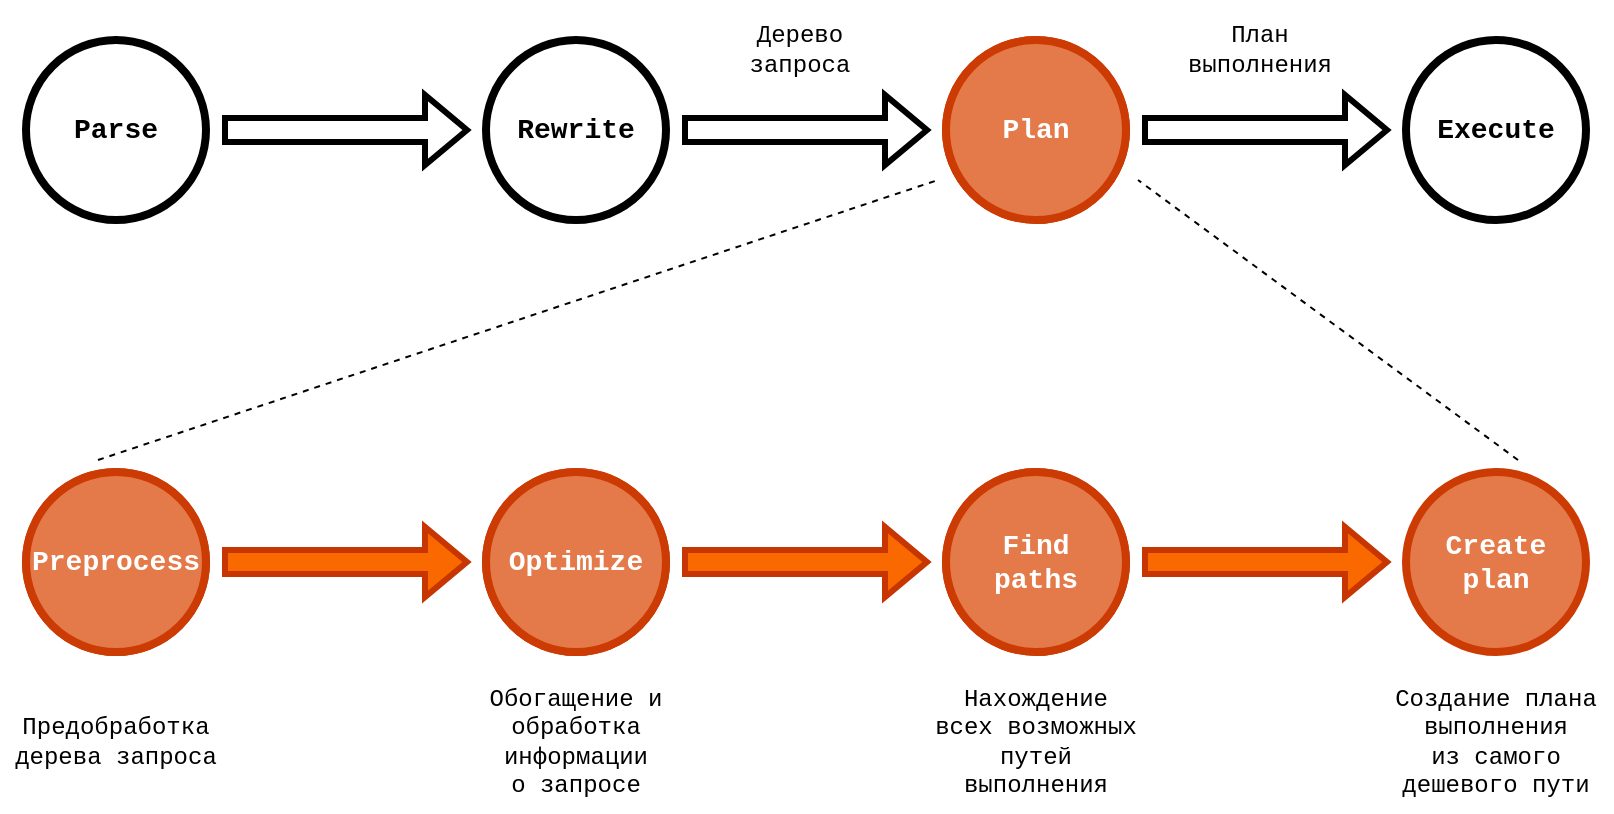 <mxfile version="24.7.5">
  <diagram name="Страница — 1" id="2v40PeW_zky-KTwpgmpZ">
    <mxGraphModel dx="979" dy="614" grid="1" gridSize="10" guides="1" tooltips="1" connect="1" arrows="1" fold="1" page="1" pageScale="1" pageWidth="827" pageHeight="1169" math="0" shadow="0">
      <root>
        <mxCell id="0" />
        <mxCell id="1" parent="0" />
        <mxCell id="IA497KA6AKTzBHj8USVQ-1" value="Parse" style="ellipse;whiteSpace=wrap;html=1;aspect=fixed;strokeWidth=4;fontFamily=Courier New;fontSize=14;fillColor=none;fontStyle=1" parent="1" vertex="1">
          <mxGeometry x="24" y="310" width="90" height="90" as="geometry" />
        </mxCell>
        <mxCell id="IA497KA6AKTzBHj8USVQ-4" value="Rewrite" style="ellipse;whiteSpace=wrap;html=1;aspect=fixed;strokeWidth=4;fontFamily=Courier New;fontSize=14;fillColor=none;fontStyle=1" parent="1" vertex="1">
          <mxGeometry x="254" y="310" width="90" height="90" as="geometry" />
        </mxCell>
        <mxCell id="IA497KA6AKTzBHj8USVQ-15" style="edgeStyle=orthogonalEdgeStyle;rounded=0;orthogonalLoop=1;jettySize=auto;html=1;shape=flexArrow;sourcePerimeterSpacing=8;targetPerimeterSpacing=8;fontSize=12;strokeWidth=3;" parent="1" source="IA497KA6AKTzBHj8USVQ-5" target="IA497KA6AKTzBHj8USVQ-6" edge="1">
          <mxGeometry relative="1" as="geometry" />
        </mxCell>
        <mxCell id="IA497KA6AKTzBHj8USVQ-5" value="Plan" style="ellipse;whiteSpace=wrap;html=1;aspect=fixed;strokeWidth=4;fontFamily=Courier New;fontSize=14;fillColor=#E47A49;strokeColor=#CC3B03;fontStyle=1;fontColor=#FFFFFF;fillStyle=auto;" parent="1" vertex="1">
          <mxGeometry x="484" y="310" width="90" height="90" as="geometry" />
        </mxCell>
        <mxCell id="IA497KA6AKTzBHj8USVQ-6" value="Execute" style="ellipse;whiteSpace=wrap;html=1;aspect=fixed;strokeWidth=4;fontFamily=Courier New;fontSize=14;fillColor=none;fontStyle=1" parent="1" vertex="1">
          <mxGeometry x="714" y="310" width="90" height="90" as="geometry" />
        </mxCell>
        <mxCell id="IA497KA6AKTzBHj8USVQ-18" style="edgeStyle=orthogonalEdgeStyle;rounded=0;orthogonalLoop=1;jettySize=auto;html=1;shape=flexArrow;sourcePerimeterSpacing=8;targetPerimeterSpacing=8;fontSize=12;strokeWidth=3;" parent="1" source="IA497KA6AKTzBHj8USVQ-4" target="IA497KA6AKTzBHj8USVQ-5" edge="1">
          <mxGeometry relative="1" as="geometry">
            <mxPoint x="444" y="470" as="sourcePoint" />
            <mxPoint x="568" y="470" as="targetPoint" />
          </mxGeometry>
        </mxCell>
        <mxCell id="IA497KA6AKTzBHj8USVQ-19" style="edgeStyle=orthogonalEdgeStyle;rounded=0;orthogonalLoop=1;jettySize=auto;html=1;shape=flexArrow;sourcePerimeterSpacing=8;targetPerimeterSpacing=8;fontSize=12;strokeWidth=3;" parent="1" source="IA497KA6AKTzBHj8USVQ-1" target="IA497KA6AKTzBHj8USVQ-4" edge="1">
          <mxGeometry relative="1" as="geometry">
            <mxPoint x="130" y="350" as="sourcePoint" />
            <mxPoint x="254" y="350" as="targetPoint" />
          </mxGeometry>
        </mxCell>
        <mxCell id="nKPqf9wOZ-eXkRNXQWEv-1" value="Preprocess" style="ellipse;whiteSpace=wrap;html=1;aspect=fixed;strokeWidth=4;fontFamily=Courier New;fontSize=14;fillColor=#E47A49;strokeColor=#CC3B03;fontStyle=1;fontColor=#FFFFFF;fillStyle=auto;" parent="1" vertex="1">
          <mxGeometry x="24" y="526" width="90" height="90" as="geometry" />
        </mxCell>
        <mxCell id="nKPqf9wOZ-eXkRNXQWEv-2" value="Optimize" style="ellipse;whiteSpace=wrap;html=1;aspect=fixed;strokeWidth=4;fontFamily=Courier New;fontSize=14;fillColor=#E47A49;strokeColor=#CC3B03;fontStyle=1;fontColor=#FFFFFF;fillStyle=auto;" parent="1" vertex="1">
          <mxGeometry x="254" y="526" width="90" height="90" as="geometry" />
        </mxCell>
        <mxCell id="nKPqf9wOZ-eXkRNXQWEv-3" style="edgeStyle=orthogonalEdgeStyle;rounded=0;orthogonalLoop=1;jettySize=auto;html=1;shape=flexArrow;sourcePerimeterSpacing=8;targetPerimeterSpacing=8;fontSize=12;strokeWidth=3;fillColor=#fa6800;strokeColor=#C73500;" parent="1" source="nKPqf9wOZ-eXkRNXQWEv-4" target="nKPqf9wOZ-eXkRNXQWEv-5" edge="1">
          <mxGeometry relative="1" as="geometry" />
        </mxCell>
        <mxCell id="nKPqf9wOZ-eXkRNXQWEv-4" value="Find&lt;div&gt;paths&lt;/div&gt;" style="ellipse;whiteSpace=wrap;html=1;aspect=fixed;strokeWidth=4;fontFamily=Courier New;fontSize=14;fillColor=#E47A49;strokeColor=#CC3B03;fontStyle=1;fontColor=#FFFFFF;fillStyle=auto;" parent="1" vertex="1">
          <mxGeometry x="484" y="526" width="90" height="90" as="geometry" />
        </mxCell>
        <mxCell id="nKPqf9wOZ-eXkRNXQWEv-5" value="Create plan" style="ellipse;whiteSpace=wrap;html=1;aspect=fixed;strokeWidth=4;fontFamily=Courier New;fontSize=14;fillColor=#E47A49;strokeColor=#CC3B03;fontStyle=1;fontColor=#FFFFFF;fillStyle=auto;" parent="1" vertex="1">
          <mxGeometry x="714" y="526" width="90" height="90" as="geometry" />
        </mxCell>
        <mxCell id="nKPqf9wOZ-eXkRNXQWEv-6" style="edgeStyle=orthogonalEdgeStyle;rounded=0;orthogonalLoop=1;jettySize=auto;html=1;shape=flexArrow;sourcePerimeterSpacing=8;targetPerimeterSpacing=8;fontSize=12;strokeWidth=3;fillColor=#fa6800;strokeColor=#C73500;" parent="1" source="nKPqf9wOZ-eXkRNXQWEv-2" target="nKPqf9wOZ-eXkRNXQWEv-4" edge="1">
          <mxGeometry relative="1" as="geometry">
            <mxPoint x="444" y="686" as="sourcePoint" />
            <mxPoint x="568" y="686" as="targetPoint" />
          </mxGeometry>
        </mxCell>
        <mxCell id="nKPqf9wOZ-eXkRNXQWEv-7" style="edgeStyle=orthogonalEdgeStyle;rounded=0;orthogonalLoop=1;jettySize=auto;html=1;shape=flexArrow;sourcePerimeterSpacing=8;targetPerimeterSpacing=8;fontSize=12;strokeWidth=3;fillColor=#fa6800;strokeColor=#C73500;" parent="1" source="nKPqf9wOZ-eXkRNXQWEv-1" target="nKPqf9wOZ-eXkRNXQWEv-2" edge="1">
          <mxGeometry relative="1" as="geometry">
            <mxPoint x="130" y="566" as="sourcePoint" />
            <mxPoint x="254" y="566" as="targetPoint" />
          </mxGeometry>
        </mxCell>
        <mxCell id="nKPqf9wOZ-eXkRNXQWEv-8" value="Предобработка&lt;div&gt;дерева запроса&lt;/div&gt;" style="text;html=1;align=center;verticalAlign=middle;whiteSpace=wrap;rounded=0;fontFamily=Courier New;" parent="1" vertex="1">
          <mxGeometry x="11" y="646" width="116" height="30" as="geometry" />
        </mxCell>
        <mxCell id="nKPqf9wOZ-eXkRNXQWEv-9" value="Обогащение и&lt;div&gt;обработка&lt;div&gt;информации&lt;div&gt;о запросе&lt;/div&gt;&lt;/div&gt;&lt;/div&gt;" style="text;html=1;align=center;verticalAlign=middle;whiteSpace=wrap;rounded=0;fontFamily=Courier New;" parent="1" vertex="1">
          <mxGeometry x="241" y="626" width="116" height="70" as="geometry" />
        </mxCell>
        <mxCell id="nKPqf9wOZ-eXkRNXQWEv-10" value="Нахождение&lt;div&gt;всех возможных&lt;/div&gt;&lt;div&gt;&lt;div&gt;путей&lt;/div&gt;&lt;div&gt;выполнения&lt;/div&gt;&lt;/div&gt;" style="text;html=1;align=center;verticalAlign=middle;whiteSpace=wrap;rounded=0;fontFamily=Courier New;" parent="1" vertex="1">
          <mxGeometry x="471" y="626" width="116" height="70" as="geometry" />
        </mxCell>
        <mxCell id="nKPqf9wOZ-eXkRNXQWEv-11" value="Создание плана&lt;div&gt;выполнения&lt;/div&gt;&lt;div&gt;из самого&lt;/div&gt;&lt;div&gt;дешевого пути&lt;/div&gt;" style="text;html=1;align=center;verticalAlign=middle;whiteSpace=wrap;rounded=0;fontFamily=Courier New;" parent="1" vertex="1">
          <mxGeometry x="701" y="626" width="116" height="70" as="geometry" />
        </mxCell>
        <mxCell id="nKPqf9wOZ-eXkRNXQWEv-13" value="" style="endArrow=none;dashed=1;html=1;rounded=0;" parent="1" edge="1">
          <mxGeometry width="50" height="50" relative="1" as="geometry">
            <mxPoint x="60" y="520" as="sourcePoint" />
            <mxPoint x="480" y="380" as="targetPoint" />
          </mxGeometry>
        </mxCell>
        <mxCell id="nKPqf9wOZ-eXkRNXQWEv-25" value="" style="endArrow=none;dashed=1;html=1;rounded=0;" parent="1" edge="1">
          <mxGeometry width="50" height="50" relative="1" as="geometry">
            <mxPoint x="770" y="520" as="sourcePoint" />
            <mxPoint x="580" y="380" as="targetPoint" />
          </mxGeometry>
        </mxCell>
        <mxCell id="nKPqf9wOZ-eXkRNXQWEv-28" value="Дерево&lt;div&gt;запроса&lt;/div&gt;" style="text;html=1;align=center;verticalAlign=middle;whiteSpace=wrap;rounded=0;fontFamily=Courier New;" parent="1" vertex="1">
          <mxGeometry x="370" y="290" width="81.5" height="50" as="geometry" />
        </mxCell>
        <mxCell id="nKPqf9wOZ-eXkRNXQWEv-29" value="План&lt;div&gt;выполнения&lt;/div&gt;" style="text;html=1;align=center;verticalAlign=middle;whiteSpace=wrap;rounded=0;fontFamily=Courier New;" parent="1" vertex="1">
          <mxGeometry x="600" y="290" width="81.5" height="50" as="geometry" />
        </mxCell>
        <mxCell id="G3_uyfYXQTOOjIsZerI8-1" value="Preprocess" style="ellipse;whiteSpace=wrap;html=1;aspect=fixed;strokeWidth=4;fontFamily=Courier New;fontSize=14;fillColor=#E47A49;strokeColor=#CC3B03;fontStyle=1;fontColor=#FFFFFF;fillStyle=auto;" vertex="1" parent="1">
          <mxGeometry x="24" y="526" width="90" height="90" as="geometry" />
        </mxCell>
        <mxCell id="G3_uyfYXQTOOjIsZerI8-2" value="Plan" style="ellipse;whiteSpace=wrap;html=1;aspect=fixed;strokeWidth=4;fontFamily=Courier New;fontSize=14;fillColor=#E47A49;strokeColor=#CC3B03;fontStyle=1;fontColor=#FFFFFF;fillStyle=auto;" vertex="1" parent="1">
          <mxGeometry x="484" y="310" width="90" height="90" as="geometry" />
        </mxCell>
        <mxCell id="G3_uyfYXQTOOjIsZerI8-3" value="Optimize" style="ellipse;whiteSpace=wrap;html=1;aspect=fixed;strokeWidth=4;fontFamily=Courier New;fontSize=14;fillColor=#E47A49;strokeColor=#CC3B03;fontStyle=1;fontColor=#FFFFFF;fillStyle=auto;" vertex="1" parent="1">
          <mxGeometry x="254" y="526" width="90" height="90" as="geometry" />
        </mxCell>
        <mxCell id="G3_uyfYXQTOOjIsZerI8-4" value="Find&lt;div&gt;paths&lt;/div&gt;" style="ellipse;whiteSpace=wrap;html=1;aspect=fixed;strokeWidth=4;fontFamily=Courier New;fontSize=14;fillColor=#E47A49;strokeColor=#CC3B03;fontStyle=1;fontColor=#FFFFFF;fillStyle=auto;" vertex="1" parent="1">
          <mxGeometry x="484" y="526" width="90" height="90" as="geometry" />
        </mxCell>
      </root>
    </mxGraphModel>
  </diagram>
</mxfile>

